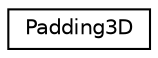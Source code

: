digraph "Graphical Class Hierarchy"
{
 // LATEX_PDF_SIZE
  edge [fontname="Helvetica",fontsize="10",labelfontname="Helvetica",labelfontsize="10"];
  node [fontname="Helvetica",fontsize="10",shape=record];
  rankdir="LR";
  Node0 [label="Padding3D",height=0.2,width=0.4,color="black", fillcolor="white", style="filled",URL="$structarm__compute_1_1_padding3_d.xhtml",tooltip="Padding information for 3D operations like Conv3d."];
}
